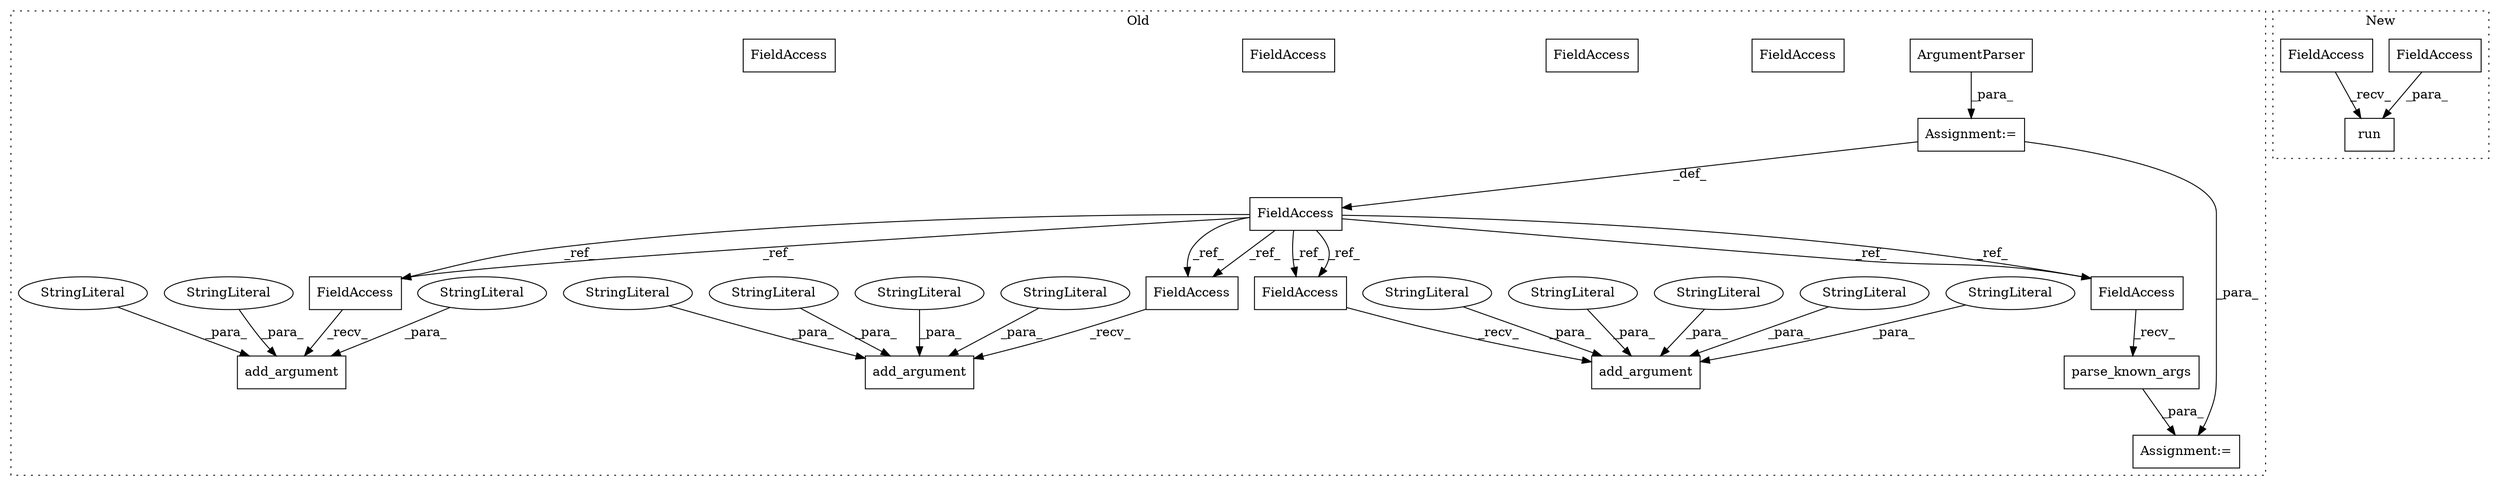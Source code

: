 digraph G {
subgraph cluster0 {
1 [label="parse_known_args" a="32" s="8569" l="18" shape="box"];
3 [label="ArgumentParser" a="32" s="7409" l="16" shape="box"];
4 [label="FieldAccess" a="22" s="8562" l="6" shape="box"];
6 [label="FieldAccess" a="22" s="7393" l="6" shape="box"];
7 [label="FieldAccess" a="22" s="7872" l="6" shape="box"];
8 [label="FieldAccess" a="22" s="8160" l="6" shape="box"];
9 [label="add_argument" a="32" s="7879,8012" l="13,1" shape="box"];
10 [label="StringLiteral" a="45" s="7948" l="58" shape="ellipse"];
11 [label="add_argument" a="32" s="8167,8367" l="13,1" shape="box"];
12 [label="StringLiteral" a="45" s="8007" l="5" shape="ellipse"];
13 [label="StringLiteral" a="45" s="8206" l="155" shape="ellipse"];
14 [label="StringLiteral" a="45" s="7915" l="5" shape="ellipse"];
15 [label="StringLiteral" a="45" s="8180" l="8" shape="ellipse"];
16 [label="Assignment:=" a="7" s="8560" l="2" shape="box"];
17 [label="Assignment:=" a="7" s="7399" l="1" shape="box"];
19 [label="StringLiteral" a="45" s="8362" l="5" shape="ellipse"];
20 [label="add_argument" a="32" s="7591,7699" l="13,1" shape="box"];
21 [label="FieldAccess" a="22" s="7584" l="6" shape="box"];
22 [label="StringLiteral" a="45" s="7903" l="4" shape="ellipse"];
23 [label="StringLiteral" a="45" s="8189" l="4" shape="ellipse"];
24 [label="StringLiteral" a="45" s="7693" l="6" shape="ellipse"];
25 [label="StringLiteral" a="45" s="7604" l="14" shape="ellipse"];
26 [label="StringLiteral" a="45" s="7643" l="49" shape="ellipse"];
27 [label="StringLiteral" a="45" s="7892" l="10" shape="ellipse"];
28 [label="FieldAccess" a="22" s="8160" l="6" shape="box"];
29 [label="FieldAccess" a="22" s="7872" l="6" shape="box"];
30 [label="FieldAccess" a="22" s="8562" l="6" shape="box"];
31 [label="FieldAccess" a="22" s="7584" l="6" shape="box"];
label = "Old";
style="dotted";
}
subgraph cluster1 {
2 [label="run" a="32" s="8547,8555" l="4,1" shape="box"];
5 [label="FieldAccess" a="22" s="8551" l="4" shape="box"];
18 [label="FieldAccess" a="22" s="8538" l="4" shape="box"];
label = "New";
style="dotted";
}
1 -> 16 [label="_para_"];
3 -> 17 [label="_para_"];
5 -> 2 [label="_para_"];
6 -> 31 [label="_ref_"];
6 -> 28 [label="_ref_"];
6 -> 30 [label="_ref_"];
6 -> 28 [label="_ref_"];
6 -> 30 [label="_ref_"];
6 -> 31 [label="_ref_"];
6 -> 29 [label="_ref_"];
6 -> 29 [label="_ref_"];
10 -> 9 [label="_para_"];
12 -> 9 [label="_para_"];
13 -> 11 [label="_para_"];
14 -> 9 [label="_para_"];
15 -> 11 [label="_para_"];
17 -> 6 [label="_def_"];
17 -> 16 [label="_para_"];
18 -> 2 [label="_recv_"];
19 -> 11 [label="_para_"];
22 -> 9 [label="_para_"];
23 -> 11 [label="_para_"];
24 -> 20 [label="_para_"];
25 -> 20 [label="_para_"];
26 -> 20 [label="_para_"];
27 -> 9 [label="_para_"];
28 -> 11 [label="_recv_"];
29 -> 9 [label="_recv_"];
30 -> 1 [label="_recv_"];
31 -> 20 [label="_recv_"];
}